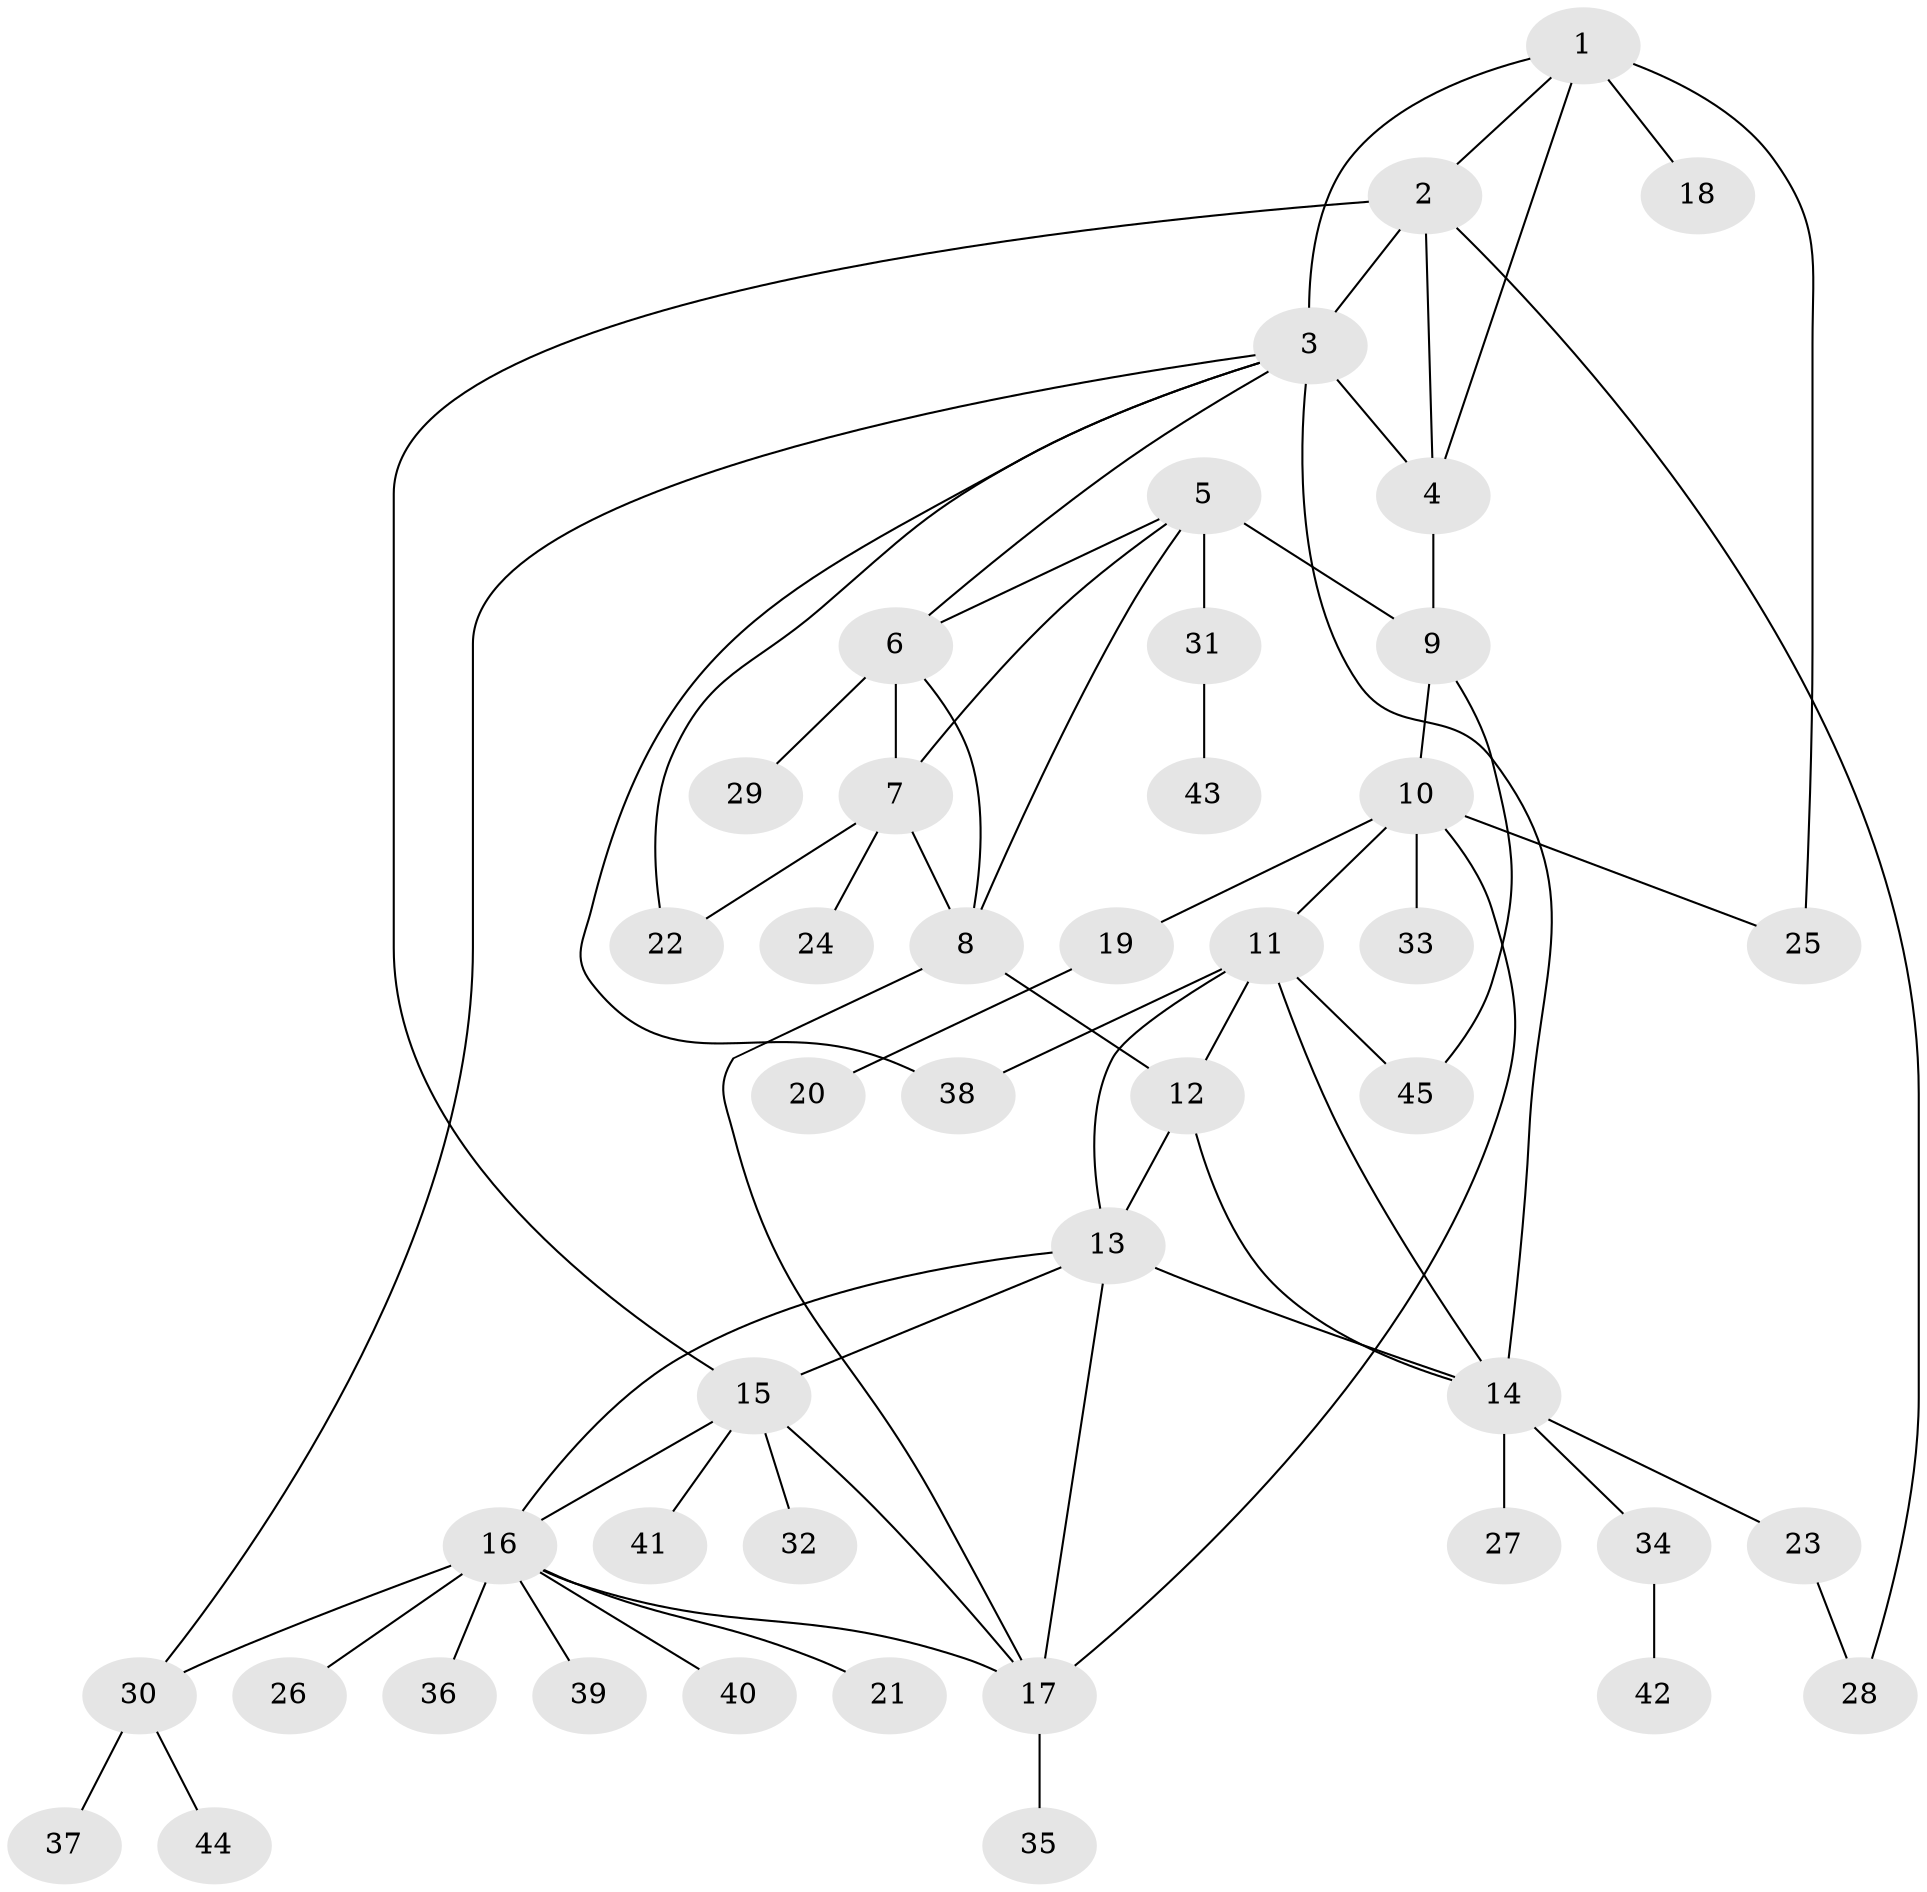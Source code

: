 // original degree distribution, {6: 0.03333333333333333, 7: 0.03333333333333333, 8: 0.03333333333333333, 5: 0.03333333333333333, 10: 0.022222222222222223, 3: 0.06666666666666667, 4: 0.022222222222222223, 12: 0.011111111111111112, 9: 0.022222222222222223, 1: 0.5777777777777777, 2: 0.14444444444444443}
// Generated by graph-tools (version 1.1) at 2025/37/03/09/25 02:37:19]
// undirected, 45 vertices, 68 edges
graph export_dot {
graph [start="1"]
  node [color=gray90,style=filled];
  1;
  2;
  3;
  4;
  5;
  6;
  7;
  8;
  9;
  10;
  11;
  12;
  13;
  14;
  15;
  16;
  17;
  18;
  19;
  20;
  21;
  22;
  23;
  24;
  25;
  26;
  27;
  28;
  29;
  30;
  31;
  32;
  33;
  34;
  35;
  36;
  37;
  38;
  39;
  40;
  41;
  42;
  43;
  44;
  45;
  1 -- 2 [weight=1.0];
  1 -- 3 [weight=1.0];
  1 -- 4 [weight=1.0];
  1 -- 18 [weight=1.0];
  1 -- 25 [weight=1.0];
  2 -- 3 [weight=2.0];
  2 -- 4 [weight=1.0];
  2 -- 15 [weight=1.0];
  2 -- 28 [weight=1.0];
  3 -- 4 [weight=1.0];
  3 -- 6 [weight=1.0];
  3 -- 14 [weight=1.0];
  3 -- 22 [weight=1.0];
  3 -- 30 [weight=1.0];
  3 -- 38 [weight=1.0];
  4 -- 9 [weight=1.0];
  5 -- 6 [weight=1.0];
  5 -- 7 [weight=1.0];
  5 -- 8 [weight=1.0];
  5 -- 9 [weight=1.0];
  5 -- 31 [weight=5.0];
  6 -- 7 [weight=1.0];
  6 -- 8 [weight=1.0];
  6 -- 29 [weight=1.0];
  7 -- 8 [weight=1.0];
  7 -- 22 [weight=3.0];
  7 -- 24 [weight=1.0];
  8 -- 12 [weight=1.0];
  8 -- 17 [weight=1.0];
  9 -- 10 [weight=3.0];
  9 -- 45 [weight=1.0];
  10 -- 11 [weight=1.0];
  10 -- 17 [weight=1.0];
  10 -- 19 [weight=4.0];
  10 -- 25 [weight=1.0];
  10 -- 33 [weight=1.0];
  11 -- 12 [weight=1.0];
  11 -- 13 [weight=1.0];
  11 -- 14 [weight=1.0];
  11 -- 38 [weight=1.0];
  11 -- 45 [weight=1.0];
  12 -- 13 [weight=5.0];
  12 -- 14 [weight=1.0];
  13 -- 14 [weight=1.0];
  13 -- 15 [weight=1.0];
  13 -- 16 [weight=1.0];
  13 -- 17 [weight=1.0];
  14 -- 23 [weight=1.0];
  14 -- 27 [weight=1.0];
  14 -- 34 [weight=1.0];
  15 -- 16 [weight=1.0];
  15 -- 17 [weight=1.0];
  15 -- 32 [weight=1.0];
  15 -- 41 [weight=1.0];
  16 -- 17 [weight=1.0];
  16 -- 21 [weight=1.0];
  16 -- 26 [weight=1.0];
  16 -- 30 [weight=1.0];
  16 -- 36 [weight=1.0];
  16 -- 39 [weight=1.0];
  16 -- 40 [weight=1.0];
  17 -- 35 [weight=3.0];
  19 -- 20 [weight=1.0];
  23 -- 28 [weight=1.0];
  30 -- 37 [weight=1.0];
  30 -- 44 [weight=1.0];
  31 -- 43 [weight=1.0];
  34 -- 42 [weight=1.0];
}
